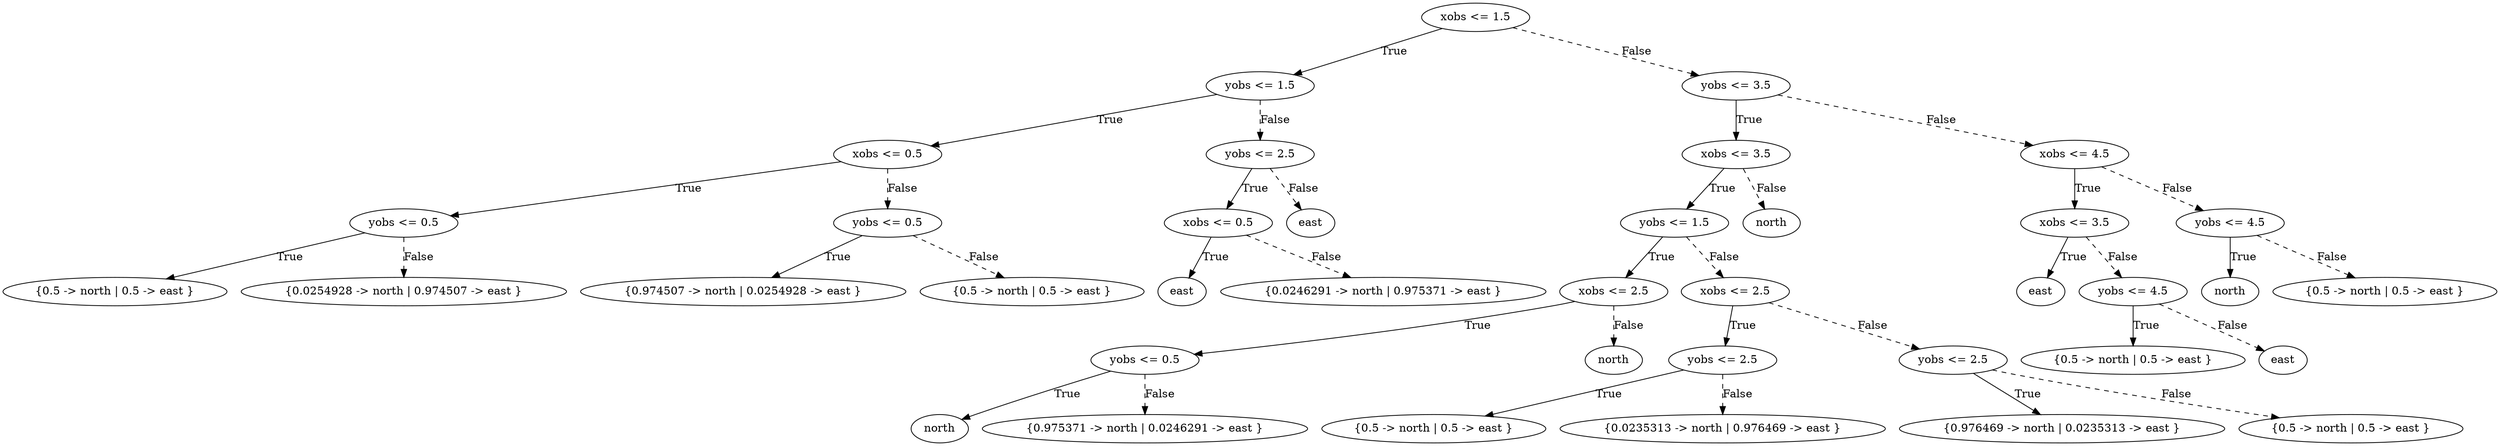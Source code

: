 digraph {
0 [label="xobs <= 1.5"];
1 [label="yobs <= 1.5"];
2 [label="xobs <= 0.5"];
3 [label="yobs <= 0.5"];
4 [label="{0.5 -> north | 0.5 -> east }"];
3 -> 4 [label="True"];
5 [label="{0.0254928 -> north | 0.974507 -> east }"];
3 -> 5 [style="dashed", label="False"];
2 -> 3 [label="True"];
6 [label="yobs <= 0.5"];
7 [label="{0.974507 -> north | 0.0254928 -> east }"];
6 -> 7 [label="True"];
8 [label="{0.5 -> north | 0.5 -> east }"];
6 -> 8 [style="dashed", label="False"];
2 -> 6 [style="dashed", label="False"];
1 -> 2 [label="True"];
9 [label="yobs <= 2.5"];
10 [label="xobs <= 0.5"];
11 [label="east"];
10 -> 11 [label="True"];
12 [label="{0.0246291 -> north | 0.975371 -> east }"];
10 -> 12 [style="dashed", label="False"];
9 -> 10 [label="True"];
13 [label="east"];
9 -> 13 [style="dashed", label="False"];
1 -> 9 [style="dashed", label="False"];
0 -> 1 [label="True"];
14 [label="yobs <= 3.5"];
15 [label="xobs <= 3.5"];
16 [label="yobs <= 1.5"];
17 [label="xobs <= 2.5"];
18 [label="yobs <= 0.5"];
19 [label="north"];
18 -> 19 [label="True"];
20 [label="{0.975371 -> north | 0.0246291 -> east }"];
18 -> 20 [style="dashed", label="False"];
17 -> 18 [label="True"];
21 [label="north"];
17 -> 21 [style="dashed", label="False"];
16 -> 17 [label="True"];
22 [label="xobs <= 2.5"];
23 [label="yobs <= 2.5"];
24 [label="{0.5 -> north | 0.5 -> east }"];
23 -> 24 [label="True"];
25 [label="{0.0235313 -> north | 0.976469 -> east }"];
23 -> 25 [style="dashed", label="False"];
22 -> 23 [label="True"];
26 [label="yobs <= 2.5"];
27 [label="{0.976469 -> north | 0.0235313 -> east }"];
26 -> 27 [label="True"];
28 [label="{0.5 -> north | 0.5 -> east }"];
26 -> 28 [style="dashed", label="False"];
22 -> 26 [style="dashed", label="False"];
16 -> 22 [style="dashed", label="False"];
15 -> 16 [label="True"];
29 [label="north"];
15 -> 29 [style="dashed", label="False"];
14 -> 15 [label="True"];
30 [label="xobs <= 4.5"];
31 [label="xobs <= 3.5"];
32 [label="east"];
31 -> 32 [label="True"];
33 [label="yobs <= 4.5"];
34 [label="{0.5 -> north | 0.5 -> east }"];
33 -> 34 [label="True"];
35 [label="east"];
33 -> 35 [style="dashed", label="False"];
31 -> 33 [style="dashed", label="False"];
30 -> 31 [label="True"];
36 [label="yobs <= 4.5"];
37 [label="north"];
36 -> 37 [label="True"];
38 [label="{0.5 -> north | 0.5 -> east }"];
36 -> 38 [style="dashed", label="False"];
30 -> 36 [style="dashed", label="False"];
14 -> 30 [style="dashed", label="False"];
0 -> 14 [style="dashed", label="False"];

}